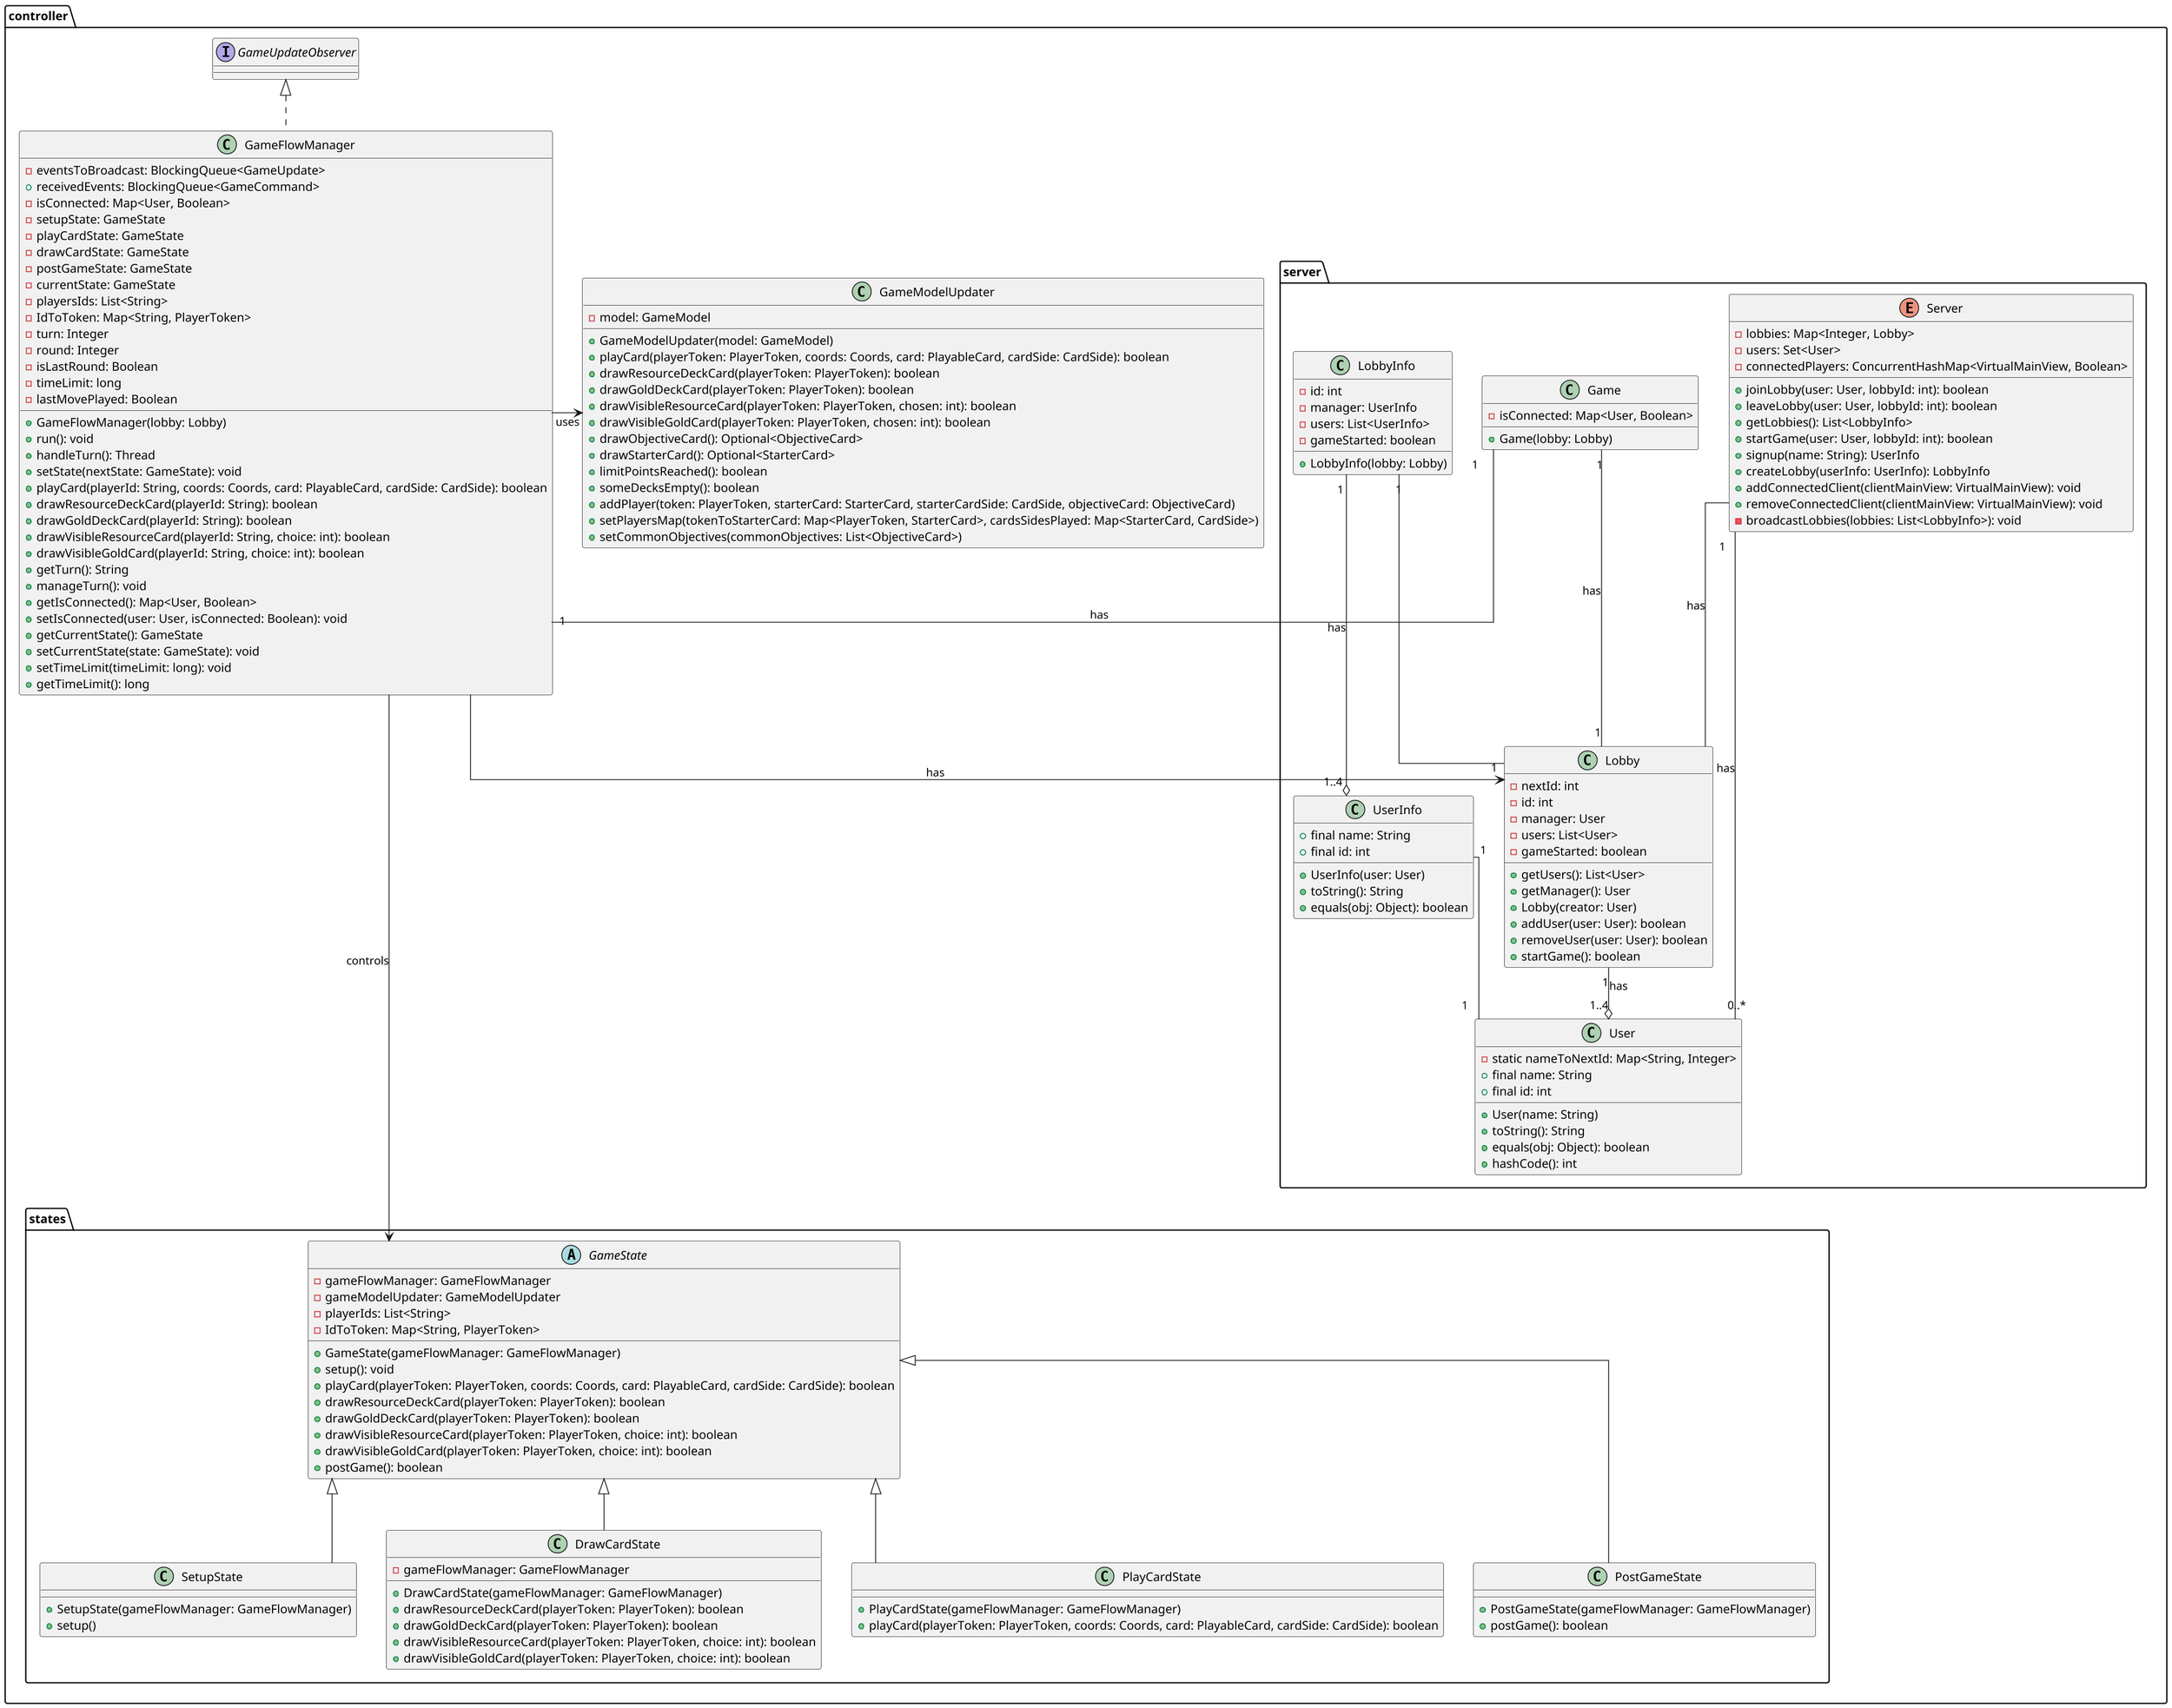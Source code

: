 @startuml

skinparam linetype ortho

scale 4000x4000

package controller {

    package states {

        abstract class GameState {
            - gameFlowManager: GameFlowManager
            - gameModelUpdater: GameModelUpdater
            - playerIds: List<String>
            - IdToToken: Map<String, PlayerToken>
            + GameState(gameFlowManager: GameFlowManager)
            + setup(): void
            + playCard(playerToken: PlayerToken, coords: Coords, card: PlayableCard, cardSide: CardSide): boolean
            + drawResourceDeckCard(playerToken: PlayerToken): boolean
            + drawGoldDeckCard(playerToken: PlayerToken): boolean
            + drawVisibleResourceCard(playerToken: PlayerToken, choice: int): boolean
            + drawVisibleGoldCard(playerToken: PlayerToken, choice: int): boolean
            + postGame(): boolean
        }

        class SetupState {
            + SetupState(gameFlowManager: GameFlowManager)
            + setup()
        }

        class DrawCardState {
            - gameFlowManager: GameFlowManager
            + DrawCardState(gameFlowManager: GameFlowManager)
            + drawResourceDeckCard(playerToken: PlayerToken): boolean
            + drawGoldDeckCard(playerToken: PlayerToken): boolean
            + drawVisibleResourceCard(playerToken: PlayerToken, choice: int): boolean
            + drawVisibleGoldCard(playerToken: PlayerToken, choice: int): boolean
        }

        class PlayCardState {
            + PlayCardState(gameFlowManager: GameFlowManager)
            + playCard(playerToken: PlayerToken, coords: Coords, card: PlayableCard, cardSide: CardSide): boolean
        }

        class PostGameState {
            + PostGameState(gameFlowManager: GameFlowManager)
            + postGame(): boolean
        }

    }

    package server {

        class Game {
            - isConnected: Map<User, Boolean>
            + Game(lobby: Lobby)
        }

        class Lobby {
            - nextId: int
            - id: int
            - manager: User
            - users: List<User>
            - gameStarted: boolean
            + getUsers(): List<User>
            + getManager(): User
            + Lobby(creator: User)
            + addUser(user: User): boolean
            + removeUser(user: User): boolean
            + startGame(): boolean
        }

        class LobbyInfo {
            - id: int
            - manager: UserInfo
            - users: List<UserInfo>
            - gameStarted: boolean
            + LobbyInfo(lobby: Lobby)
        }

        enum Server {
            - lobbies: Map<Integer, Lobby>
            - users: Set<User>
            - connectedPlayers: ConcurrentHashMap<VirtualMainView, Boolean>

            {method} + joinLobby(user: User, lobbyId: int): boolean
            {method} + leaveLobby(user: User, lobbyId: int): boolean
            {method} + getLobbies(): List<LobbyInfo>
            {method} + startGame(user: User, lobbyId: int): boolean
            {method} + signup(name: String): UserInfo
            {method} + createLobby(userInfo: UserInfo): LobbyInfo
            {method} + addConnectedClient(clientMainView: VirtualMainView): void
            {method} + removeConnectedClient(clientMainView: VirtualMainView): void
            {method} - broadcastLobbies(lobbies: List<LobbyInfo>): void
        }

        class User {
            -static nameToNextId: Map<String, Integer>
            +final name: String
            +final id: int
            +User(name: String)
            +toString(): String
            +equals(obj: Object): boolean
            +hashCode(): int
        }

        class UserInfo {
            +final name: String
            +final id: int
            +UserInfo(user: User)
            +toString(): String
            +equals(obj: Object): boolean
        }

    }

    class GameFlowManager implements GameUpdateObserver {
        - eventsToBroadcast: BlockingQueue<GameUpdate>
        + receivedEvents: BlockingQueue<GameCommand>
        - isConnected: Map<User, Boolean>
        - setupState: GameState
        - playCardState: GameState
        - drawCardState: GameState
        - postGameState: GameState
        - currentState: GameState
        - playersIds: List<String>
        - IdToToken: Map<String, PlayerToken>
        - turn: Integer
        - round: Integer
        - isLastRound: Boolean
        - timeLimit: long
        - lastMovePlayed: Boolean
        + GameFlowManager(lobby: Lobby)
        + run(): void
        + handleTurn(): Thread
        + setState(nextState: GameState): void
        + playCard(playerId: String, coords: Coords, card: PlayableCard, cardSide: CardSide): boolean
        + drawResourceDeckCard(playerId: String): boolean
        + drawGoldDeckCard(playerId: String): boolean
        + drawVisibleResourceCard(playerId: String, choice: int): boolean
        + drawVisibleGoldCard(playerId: String, choice: int): boolean
        + getTurn(): String
        + manageTurn(): void
        + getIsConnected(): Map<User, Boolean>
        + setIsConnected(user: User, isConnected: Boolean): void
        + getCurrentState(): GameState
        + setCurrentState(state: GameState): void
        + setTimeLimit(timeLimit: long): void
        + getTimeLimit(): long
    }

    class GameModelUpdater {

        - model: GameModel
        + GameModelUpdater(model: GameModel)
        + playCard(playerToken: PlayerToken, coords: Coords, card: PlayableCard, cardSide: CardSide): boolean
        + drawResourceDeckCard(playerToken: PlayerToken): boolean
        + drawGoldDeckCard(playerToken: PlayerToken): boolean
        + drawVisibleResourceCard(playerToken: PlayerToken, chosen: int): boolean
        + drawVisibleGoldCard(playerToken: PlayerToken, chosen: int): boolean
        + drawObjectiveCard(): Optional<ObjectiveCard>
        + drawStarterCard(): Optional<StarterCard>
        + limitPointsReached(): boolean
        + someDecksEmpty(): boolean
        + addPlayer(token: PlayerToken, starterCard: StarterCard, starterCardSide: CardSide, objectiveCard: ObjectiveCard)
        + setPlayersMap(tokenToStarterCard: Map<PlayerToken, StarterCard>, cardsSidesPlayed: Map<StarterCard, CardSide>)
        + setCommonObjectives(commonObjectives: List<ObjectiveCard>)
    }

   GameState <--up-- GameFlowManager: controls
   GameFlowManager -->"1" Lobby: has
   GameFlowManager -right-> GameModelUpdater: uses
   Lobby "1"--o "1..4" User: has
   LobbyInfo "1" --o "1..4" UserInfo: has
   LobbyInfo "1" --  Lobby

   Game "1"-"1" GameFlowManager: has
   Game "1"--"1" Lobby: has

   GameState <|-- SetupState
   GameState <|-- DrawCardState
   GameState <|-- PlayCardState
   GameState <|-- PostGameState

   UserInfo "1"--"1" User

   Server -- Lobby: has
   Server "1"--"0..*" User: has

@enduml
